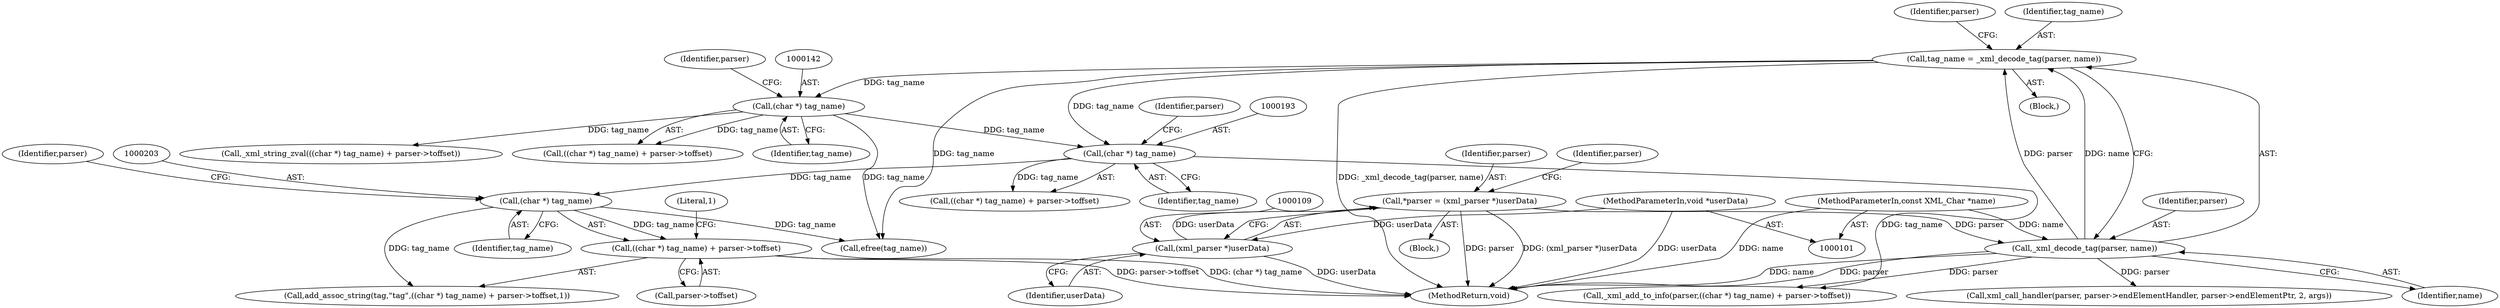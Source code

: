 digraph "0_php_dccda88f27a084bcbbb30198ace12b4e7ae961cc_5@pointer" {
"1000201" [label="(Call,((char *) tag_name) + parser->toffset)"];
"1000202" [label="(Call,(char *) tag_name)"];
"1000192" [label="(Call,(char *) tag_name)"];
"1000117" [label="(Call,tag_name = _xml_decode_tag(parser, name))"];
"1000119" [label="(Call,_xml_decode_tag(parser, name))"];
"1000106" [label="(Call,*parser = (xml_parser *)userData)"];
"1000108" [label="(Call,(xml_parser *)userData)"];
"1000102" [label="(MethodParameterIn,void *userData)"];
"1000103" [label="(MethodParameterIn,const XML_Char *name)"];
"1000141" [label="(Call,(char *) tag_name)"];
"1000120" [label="(Identifier,parser)"];
"1000103" [label="(MethodParameterIn,const XML_Char *name)"];
"1000205" [label="(Call,parser->toffset)"];
"1000191" [label="(Call,((char *) tag_name) + parser->toffset)"];
"1000206" [label="(Identifier,parser)"];
"1000145" [label="(Identifier,parser)"];
"1000202" [label="(Call,(char *) tag_name)"];
"1000262" [label="(MethodReturn,void)"];
"1000108" [label="(Call,(xml_parser *)userData)"];
"1000204" [label="(Identifier,tag_name)"];
"1000192" [label="(Call,(char *) tag_name)"];
"1000143" [label="(Identifier,tag_name)"];
"1000235" [label="(Call,efree(tag_name))"];
"1000194" [label="(Identifier,tag_name)"];
"1000102" [label="(MethodParameterIn,void *userData)"];
"1000198" [label="(Call,add_assoc_string(tag,\"tag\",((char *) tag_name) + parser->toffset,1))"];
"1000189" [label="(Call,_xml_add_to_info(parser,((char *) tag_name) + parser->toffset))"];
"1000201" [label="(Call,((char *) tag_name) + parser->toffset)"];
"1000106" [label="(Call,*parser = (xml_parser *)userData)"];
"1000150" [label="(Call,xml_call_handler(parser, parser->endElementHandler, parser->endElementPtr, 2, args))"];
"1000139" [label="(Call,_xml_string_zval(((char *) tag_name) + parser->toffset))"];
"1000208" [label="(Literal,1)"];
"1000119" [label="(Call,_xml_decode_tag(parser, name))"];
"1000124" [label="(Identifier,parser)"];
"1000107" [label="(Identifier,parser)"];
"1000110" [label="(Identifier,userData)"];
"1000113" [label="(Identifier,parser)"];
"1000117" [label="(Call,tag_name = _xml_decode_tag(parser, name))"];
"1000104" [label="(Block,)"];
"1000140" [label="(Call,((char *) tag_name) + parser->toffset)"];
"1000121" [label="(Identifier,name)"];
"1000141" [label="(Call,(char *) tag_name)"];
"1000114" [label="(Block,)"];
"1000118" [label="(Identifier,tag_name)"];
"1000196" [label="(Identifier,parser)"];
"1000201" -> "1000198"  [label="AST: "];
"1000201" -> "1000205"  [label="CFG: "];
"1000202" -> "1000201"  [label="AST: "];
"1000205" -> "1000201"  [label="AST: "];
"1000208" -> "1000201"  [label="CFG: "];
"1000201" -> "1000262"  [label="DDG: parser->toffset"];
"1000201" -> "1000262"  [label="DDG: (char *) tag_name"];
"1000202" -> "1000201"  [label="DDG: tag_name"];
"1000202" -> "1000204"  [label="CFG: "];
"1000203" -> "1000202"  [label="AST: "];
"1000204" -> "1000202"  [label="AST: "];
"1000206" -> "1000202"  [label="CFG: "];
"1000202" -> "1000198"  [label="DDG: tag_name"];
"1000192" -> "1000202"  [label="DDG: tag_name"];
"1000202" -> "1000235"  [label="DDG: tag_name"];
"1000192" -> "1000191"  [label="AST: "];
"1000192" -> "1000194"  [label="CFG: "];
"1000193" -> "1000192"  [label="AST: "];
"1000194" -> "1000192"  [label="AST: "];
"1000196" -> "1000192"  [label="CFG: "];
"1000192" -> "1000189"  [label="DDG: tag_name"];
"1000192" -> "1000191"  [label="DDG: tag_name"];
"1000117" -> "1000192"  [label="DDG: tag_name"];
"1000141" -> "1000192"  [label="DDG: tag_name"];
"1000117" -> "1000114"  [label="AST: "];
"1000117" -> "1000119"  [label="CFG: "];
"1000118" -> "1000117"  [label="AST: "];
"1000119" -> "1000117"  [label="AST: "];
"1000124" -> "1000117"  [label="CFG: "];
"1000117" -> "1000262"  [label="DDG: _xml_decode_tag(parser, name)"];
"1000119" -> "1000117"  [label="DDG: parser"];
"1000119" -> "1000117"  [label="DDG: name"];
"1000117" -> "1000141"  [label="DDG: tag_name"];
"1000117" -> "1000235"  [label="DDG: tag_name"];
"1000119" -> "1000121"  [label="CFG: "];
"1000120" -> "1000119"  [label="AST: "];
"1000121" -> "1000119"  [label="AST: "];
"1000119" -> "1000262"  [label="DDG: name"];
"1000119" -> "1000262"  [label="DDG: parser"];
"1000106" -> "1000119"  [label="DDG: parser"];
"1000103" -> "1000119"  [label="DDG: name"];
"1000119" -> "1000150"  [label="DDG: parser"];
"1000119" -> "1000189"  [label="DDG: parser"];
"1000106" -> "1000104"  [label="AST: "];
"1000106" -> "1000108"  [label="CFG: "];
"1000107" -> "1000106"  [label="AST: "];
"1000108" -> "1000106"  [label="AST: "];
"1000113" -> "1000106"  [label="CFG: "];
"1000106" -> "1000262"  [label="DDG: (xml_parser *)userData"];
"1000106" -> "1000262"  [label="DDG: parser"];
"1000108" -> "1000106"  [label="DDG: userData"];
"1000108" -> "1000110"  [label="CFG: "];
"1000109" -> "1000108"  [label="AST: "];
"1000110" -> "1000108"  [label="AST: "];
"1000108" -> "1000262"  [label="DDG: userData"];
"1000102" -> "1000108"  [label="DDG: userData"];
"1000102" -> "1000101"  [label="AST: "];
"1000102" -> "1000262"  [label="DDG: userData"];
"1000103" -> "1000101"  [label="AST: "];
"1000103" -> "1000262"  [label="DDG: name"];
"1000141" -> "1000140"  [label="AST: "];
"1000141" -> "1000143"  [label="CFG: "];
"1000142" -> "1000141"  [label="AST: "];
"1000143" -> "1000141"  [label="AST: "];
"1000145" -> "1000141"  [label="CFG: "];
"1000141" -> "1000139"  [label="DDG: tag_name"];
"1000141" -> "1000140"  [label="DDG: tag_name"];
"1000141" -> "1000235"  [label="DDG: tag_name"];
}
